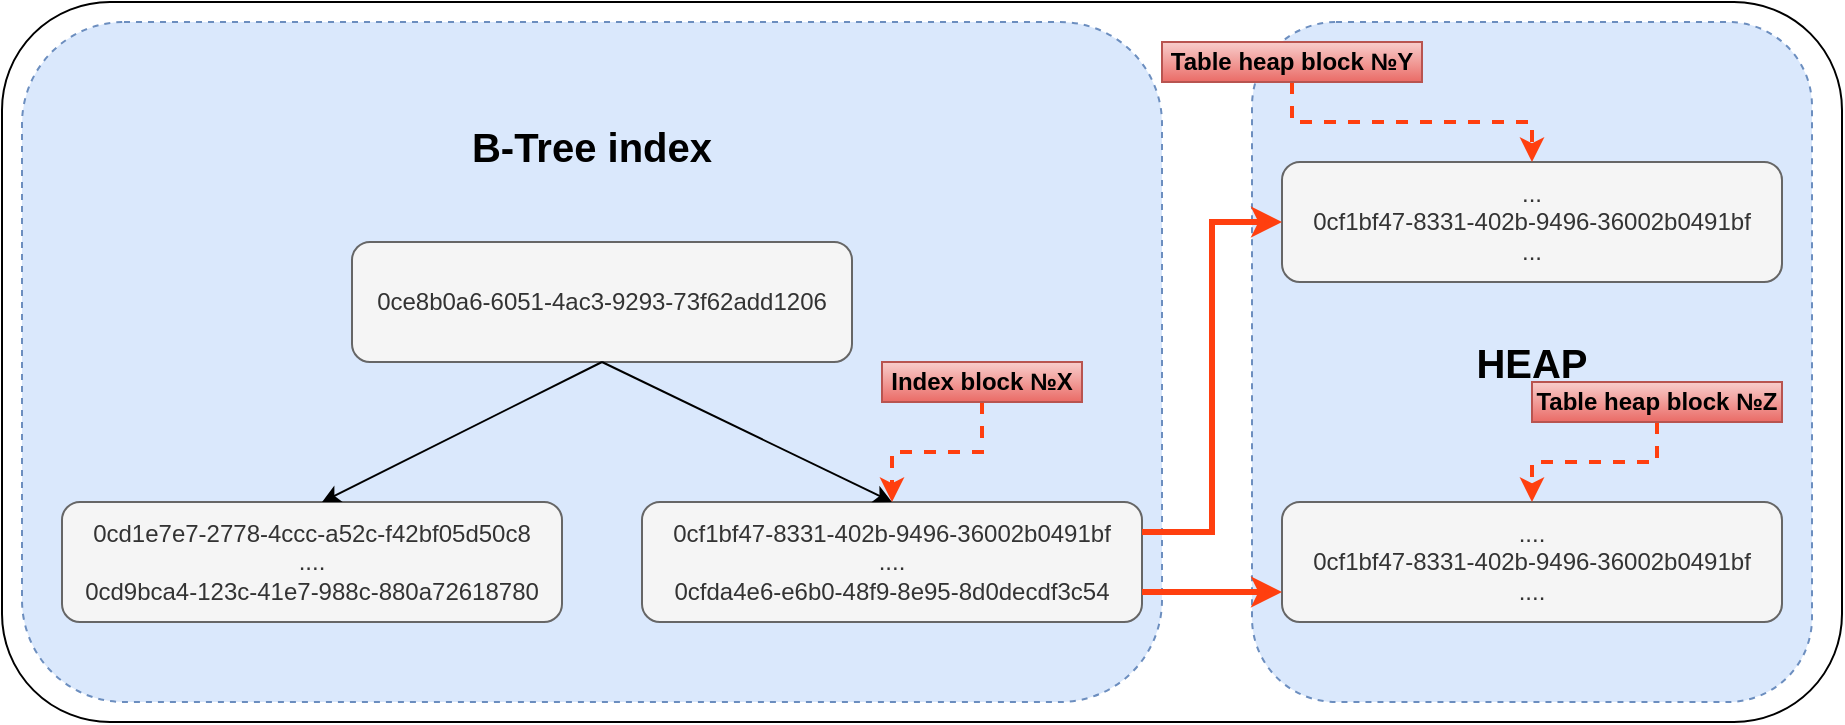 <mxfile version="14.8.0" type="github"><diagram id="DbPqMILzg-7weG4GWjl4" name="Page-1"><mxGraphModel dx="1132" dy="1865" grid="1" gridSize="10" guides="1" tooltips="1" connect="1" arrows="1" fold="1" page="1" pageScale="1" pageWidth="850" pageHeight="1100" math="0" shadow="0"><root><mxCell id="0"/><mxCell id="1" parent="0"/><mxCell id="mj10lTI_VtpWvBjkAOqV-36" value="" style="rounded=1;whiteSpace=wrap;html=1;" vertex="1" parent="1"><mxGeometry x="20" y="-450" width="920" height="360" as="geometry"/></mxCell><mxCell id="mj10lTI_VtpWvBjkAOqV-26" value="&lt;div style=&quot;font-size: 20px&quot;&gt;&lt;font style=&quot;font-size: 20px&quot;&gt;&lt;b&gt;B-Tree index&lt;/b&gt;&lt;/font&gt;&lt;/div&gt;&lt;div style=&quot;font-size: 20px&quot;&gt;&lt;font style=&quot;font-size: 20px&quot;&gt;&lt;b&gt;&lt;br&gt;&lt;/b&gt;&lt;/font&gt;&lt;/div&gt;&lt;div style=&quot;font-size: 20px&quot;&gt;&lt;font style=&quot;font-size: 20px&quot;&gt;&lt;b&gt;&lt;br&gt;&lt;/b&gt;&lt;/font&gt;&lt;/div&gt;&lt;div style=&quot;font-size: 20px&quot;&gt;&lt;font style=&quot;font-size: 20px&quot;&gt;&lt;b&gt;&lt;br&gt;&lt;/b&gt;&lt;/font&gt;&lt;/div&gt;&lt;div style=&quot;font-size: 20px&quot;&gt;&lt;font style=&quot;font-size: 20px&quot;&gt;&lt;b&gt;&lt;br&gt;&lt;/b&gt;&lt;/font&gt;&lt;/div&gt;&lt;div style=&quot;font-size: 20px&quot;&gt;&lt;font style=&quot;font-size: 20px&quot;&gt;&lt;b&gt;&lt;br&gt;&lt;/b&gt;&lt;/font&gt;&lt;/div&gt;&lt;div style=&quot;font-size: 20px&quot;&gt;&lt;font style=&quot;font-size: 20px&quot;&gt;&lt;b&gt;&lt;br&gt;&lt;/b&gt;&lt;/font&gt;&lt;/div&gt;&lt;div style=&quot;font-size: 20px&quot;&gt;&lt;font style=&quot;font-size: 20px&quot;&gt;&lt;b&gt;&lt;br&gt;&lt;/b&gt;&lt;/font&gt;&lt;/div&gt;&lt;div style=&quot;font-size: 20px&quot;&gt;&lt;font style=&quot;font-size: 20px&quot;&gt;&lt;b&gt;&lt;br&gt;&lt;/b&gt;&lt;/font&gt;&lt;/div&gt;&lt;div style=&quot;font-size: 20px&quot;&gt;&lt;font style=&quot;font-size: 20px&quot;&gt;&lt;b&gt;&lt;br&gt;&lt;/b&gt;&lt;/font&gt;&lt;/div&gt;" style="rounded=1;whiteSpace=wrap;html=1;dashed=1;fillColor=#dae8fc;strokeColor=#6c8ebf;" vertex="1" parent="1"><mxGeometry x="30" y="-440" width="570" height="340" as="geometry"/></mxCell><mxCell id="mj10lTI_VtpWvBjkAOqV-27" value="0ce8b0a6-6051-4ac3-9293-73f62add1206" style="rounded=1;whiteSpace=wrap;html=1;fillColor=#f5f5f5;strokeColor=#666666;fontColor=#333333;" vertex="1" parent="1"><mxGeometry x="195" y="-330" width="250" height="60" as="geometry"/></mxCell><mxCell id="mj10lTI_VtpWvBjkAOqV-28" value="&lt;div&gt;0cd1e7e7-2778-4ccc-a52c-f42bf05d50c8&lt;br&gt;&lt;/div&gt;&lt;div&gt;....&lt;br&gt;&lt;/div&gt;&lt;div&gt;0cd9bca4-123c-41e7-988c-880a72618780&lt;br&gt;&lt;/div&gt;" style="rounded=1;whiteSpace=wrap;html=1;fillColor=#f5f5f5;strokeColor=#666666;fontColor=#333333;" vertex="1" parent="1"><mxGeometry x="50" y="-200" width="250" height="60" as="geometry"/></mxCell><mxCell id="mj10lTI_VtpWvBjkAOqV-29" value="&lt;div&gt;0cf1bf47-8331-402b-9496-36002b0491bf&lt;br&gt;&lt;/div&gt;&lt;div&gt;....&lt;br&gt;&lt;/div&gt;&lt;div&gt;0cfda4e6-e6b0-48f9-8e95-8d0decdf3c54&lt;br&gt;&lt;/div&gt;" style="rounded=1;whiteSpace=wrap;html=1;fillColor=#f5f5f5;strokeColor=#666666;fontColor=#333333;" vertex="1" parent="1"><mxGeometry x="340" y="-200" width="250" height="60" as="geometry"/></mxCell><mxCell id="mj10lTI_VtpWvBjkAOqV-30" value="" style="endArrow=classic;html=1;exitX=0.5;exitY=1;exitDx=0;exitDy=0;" edge="1" parent="1" source="mj10lTI_VtpWvBjkAOqV-27"><mxGeometry width="50" height="50" relative="1" as="geometry"><mxPoint x="480" y="-10" as="sourcePoint"/><mxPoint x="180" y="-200" as="targetPoint"/></mxGeometry></mxCell><mxCell id="mj10lTI_VtpWvBjkAOqV-31" value="" style="endArrow=classic;html=1;exitX=0.5;exitY=1;exitDx=0;exitDy=0;entryX=0.5;entryY=0;entryDx=0;entryDy=0;" edge="1" parent="1" source="mj10lTI_VtpWvBjkAOqV-27" target="mj10lTI_VtpWvBjkAOqV-29"><mxGeometry width="50" height="50" relative="1" as="geometry"><mxPoint x="350" y="-260" as="sourcePoint"/><mxPoint x="190" y="-190" as="targetPoint"/></mxGeometry></mxCell><mxCell id="mj10lTI_VtpWvBjkAOqV-33" value="&lt;b&gt;&lt;font style=&quot;font-size: 20px&quot;&gt;HEAP&lt;/font&gt;&lt;/b&gt;" style="rounded=1;whiteSpace=wrap;html=1;dashed=1;fillColor=#dae8fc;strokeColor=#6c8ebf;" vertex="1" parent="1"><mxGeometry x="645" y="-440" width="280" height="340" as="geometry"/></mxCell><mxCell id="mj10lTI_VtpWvBjkAOqV-34" value="&lt;div&gt;...&lt;br&gt;&lt;/div&gt;&lt;div&gt;0cf1bf47-8331-402b-9496-36002b0491bf&lt;/div&gt;&lt;div&gt;...&lt;br&gt;&lt;/div&gt;" style="rounded=1;whiteSpace=wrap;html=1;fillColor=#f5f5f5;strokeColor=#666666;fontColor=#333333;" vertex="1" parent="1"><mxGeometry x="660" y="-370" width="250" height="60" as="geometry"/></mxCell><mxCell id="mj10lTI_VtpWvBjkAOqV-35" value="&lt;div&gt;....&lt;br&gt;&lt;/div&gt;&lt;div&gt;0cf1bf47-8331-402b-9496-36002b0491bf&lt;/div&gt;&lt;div&gt;....&lt;br&gt;&lt;/div&gt;" style="rounded=1;whiteSpace=wrap;html=1;fillColor=#f5f5f5;strokeColor=#666666;fontColor=#333333;" vertex="1" parent="1"><mxGeometry x="660" y="-200" width="250" height="60" as="geometry"/></mxCell><mxCell id="mj10lTI_VtpWvBjkAOqV-37" style="edgeStyle=orthogonalEdgeStyle;rounded=0;orthogonalLoop=1;jettySize=auto;html=1;exitX=1;exitY=0.25;exitDx=0;exitDy=0;entryX=0;entryY=0.5;entryDx=0;entryDy=0;strokeWidth=3;strokeColor=#FF3F0F;" edge="1" parent="1" source="mj10lTI_VtpWvBjkAOqV-29" target="mj10lTI_VtpWvBjkAOqV-34"><mxGeometry relative="1" as="geometry"/></mxCell><mxCell id="mj10lTI_VtpWvBjkAOqV-38" style="edgeStyle=orthogonalEdgeStyle;rounded=0;orthogonalLoop=1;jettySize=auto;html=1;exitX=1;exitY=0.75;exitDx=0;exitDy=0;entryX=0;entryY=0.75;entryDx=0;entryDy=0;strokeWidth=3;strokeColor=#FF3F0F;" edge="1" parent="1" source="mj10lTI_VtpWvBjkAOqV-29" target="mj10lTI_VtpWvBjkAOqV-35"><mxGeometry relative="1" as="geometry"/></mxCell><mxCell id="mj10lTI_VtpWvBjkAOqV-43" style="edgeStyle=orthogonalEdgeStyle;rounded=0;orthogonalLoop=1;jettySize=auto;html=1;exitX=0.5;exitY=1;exitDx=0;exitDy=0;strokeWidth=2;strokeColor=#FF3F0F;dashed=1;" edge="1" parent="1" source="mj10lTI_VtpWvBjkAOqV-39" target="mj10lTI_VtpWvBjkAOqV-29"><mxGeometry relative="1" as="geometry"/></mxCell><mxCell id="mj10lTI_VtpWvBjkAOqV-39" value="&lt;b&gt;Index block №X&lt;/b&gt;" style="text;html=1;strokeColor=#b85450;fillColor=#f8cecc;align=center;verticalAlign=middle;whiteSpace=wrap;rounded=0;gradientColor=#ea6b66;" vertex="1" parent="1"><mxGeometry x="460" y="-270" width="100" height="20" as="geometry"/></mxCell><mxCell id="mj10lTI_VtpWvBjkAOqV-45" style="edgeStyle=orthogonalEdgeStyle;rounded=0;orthogonalLoop=1;jettySize=auto;html=1;exitX=0.5;exitY=1;exitDx=0;exitDy=0;strokeWidth=2;strokeColor=#FF3F0F;dashed=1;" edge="1" parent="1" source="mj10lTI_VtpWvBjkAOqV-44" target="mj10lTI_VtpWvBjkAOqV-34"><mxGeometry relative="1" as="geometry"/></mxCell><mxCell id="mj10lTI_VtpWvBjkAOqV-44" value="&lt;b&gt;Table heap block №Y&lt;/b&gt;" style="text;html=1;strokeColor=#b85450;fillColor=#f8cecc;align=center;verticalAlign=middle;whiteSpace=wrap;rounded=0;gradientColor=#ea6b66;" vertex="1" parent="1"><mxGeometry x="600" y="-430" width="130" height="20" as="geometry"/></mxCell><mxCell id="mj10lTI_VtpWvBjkAOqV-48" style="edgeStyle=orthogonalEdgeStyle;rounded=0;orthogonalLoop=1;jettySize=auto;html=1;strokeColor=#FF3F0F;strokeWidth=2;dashed=1;" edge="1" parent="1" source="mj10lTI_VtpWvBjkAOqV-47" target="mj10lTI_VtpWvBjkAOqV-35"><mxGeometry relative="1" as="geometry"/></mxCell><mxCell id="mj10lTI_VtpWvBjkAOqV-47" value="&lt;b&gt;Table heap block №Z&lt;/b&gt;" style="text;html=1;strokeColor=#b85450;fillColor=#f8cecc;align=center;verticalAlign=middle;whiteSpace=wrap;rounded=0;gradientColor=#ea6b66;" vertex="1" parent="1"><mxGeometry x="785" y="-260" width="125" height="20" as="geometry"/></mxCell></root></mxGraphModel></diagram></mxfile>